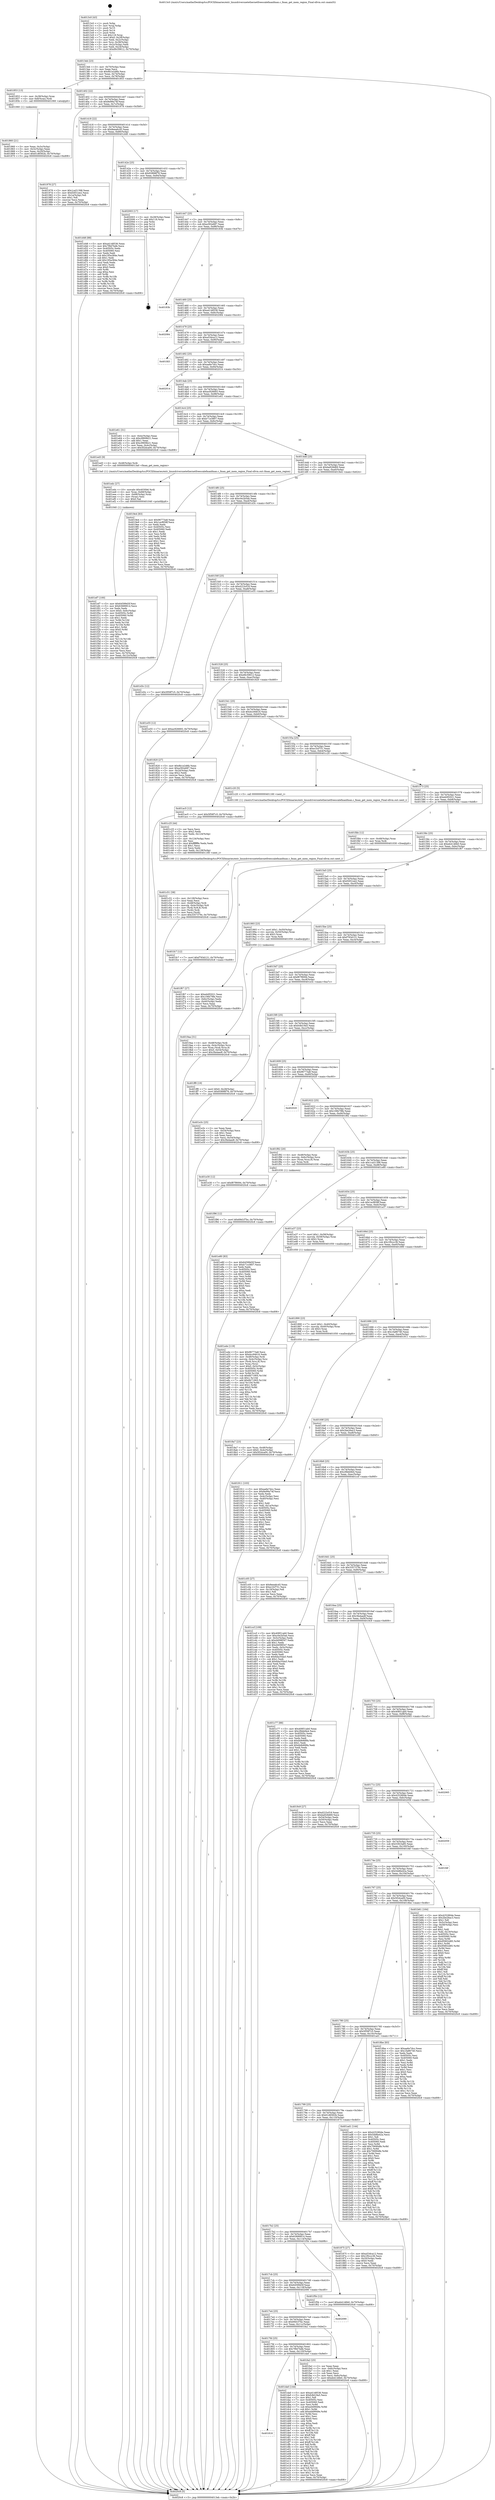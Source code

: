 digraph "0x4013c0" {
  label = "0x4013c0 (/mnt/c/Users/mathe/Desktop/tcc/POCII/binaries/extr_linuxdriversnetethernetfreescalefmanfman.c_fman_get_mem_region_Final-ollvm.out::main(0))"
  labelloc = "t"
  node[shape=record]

  Entry [label="",width=0.3,height=0.3,shape=circle,fillcolor=black,style=filled]
  "0x4013eb" [label="{
     0x4013eb [23]\l
     | [instrs]\l
     &nbsp;&nbsp;0x4013eb \<+3\>: mov -0x70(%rbp),%eax\l
     &nbsp;&nbsp;0x4013ee \<+2\>: mov %eax,%ecx\l
     &nbsp;&nbsp;0x4013f0 \<+6\>: sub $0x8b1e2d6b,%ecx\l
     &nbsp;&nbsp;0x4013f6 \<+3\>: mov %eax,-0x74(%rbp)\l
     &nbsp;&nbsp;0x4013f9 \<+3\>: mov %ecx,-0x78(%rbp)\l
     &nbsp;&nbsp;0x4013fc \<+6\>: je 0000000000401853 \<main+0x493\>\l
  }"]
  "0x401853" [label="{
     0x401853 [13]\l
     | [instrs]\l
     &nbsp;&nbsp;0x401853 \<+4\>: mov -0x38(%rbp),%rax\l
     &nbsp;&nbsp;0x401857 \<+4\>: mov 0x8(%rax),%rdi\l
     &nbsp;&nbsp;0x40185b \<+5\>: call 0000000000401060 \<atoi@plt\>\l
     | [calls]\l
     &nbsp;&nbsp;0x401060 \{1\} (unknown)\l
  }"]
  "0x401402" [label="{
     0x401402 [22]\l
     | [instrs]\l
     &nbsp;&nbsp;0x401402 \<+5\>: jmp 0000000000401407 \<main+0x47\>\l
     &nbsp;&nbsp;0x401407 \<+3\>: mov -0x74(%rbp),%eax\l
     &nbsp;&nbsp;0x40140a \<+5\>: sub $0x8e99a74f,%eax\l
     &nbsp;&nbsp;0x40140f \<+3\>: mov %eax,-0x7c(%rbp)\l
     &nbsp;&nbsp;0x401412 \<+6\>: je 0000000000401978 \<main+0x5b8\>\l
  }"]
  Exit [label="",width=0.3,height=0.3,shape=circle,fillcolor=black,style=filled,peripheries=2]
  "0x401978" [label="{
     0x401978 [27]\l
     | [instrs]\l
     &nbsp;&nbsp;0x401978 \<+5\>: mov $0x1ca51398,%eax\l
     &nbsp;&nbsp;0x40197d \<+5\>: mov $0xf2651ee2,%ecx\l
     &nbsp;&nbsp;0x401982 \<+3\>: mov -0x1a(%rbp),%dl\l
     &nbsp;&nbsp;0x401985 \<+3\>: test $0x1,%dl\l
     &nbsp;&nbsp;0x401988 \<+3\>: cmovne %ecx,%eax\l
     &nbsp;&nbsp;0x40198b \<+3\>: mov %eax,-0x70(%rbp)\l
     &nbsp;&nbsp;0x40198e \<+5\>: jmp 00000000004020c8 \<main+0xd08\>\l
  }"]
  "0x401418" [label="{
     0x401418 [22]\l
     | [instrs]\l
     &nbsp;&nbsp;0x401418 \<+5\>: jmp 000000000040141d \<main+0x5d\>\l
     &nbsp;&nbsp;0x40141d \<+3\>: mov -0x74(%rbp),%eax\l
     &nbsp;&nbsp;0x401420 \<+5\>: sub $0x8eea6c45,%eax\l
     &nbsp;&nbsp;0x401425 \<+3\>: mov %eax,-0x80(%rbp)\l
     &nbsp;&nbsp;0x401428 \<+6\>: je 0000000000401d48 \<main+0x988\>\l
  }"]
  "0x401fc7" [label="{
     0x401fc7 [12]\l
     | [instrs]\l
     &nbsp;&nbsp;0x401fc7 \<+7\>: movl $0xf793d121,-0x70(%rbp)\l
     &nbsp;&nbsp;0x401fce \<+5\>: jmp 00000000004020c8 \<main+0xd08\>\l
  }"]
  "0x401d48" [label="{
     0x401d48 [88]\l
     | [instrs]\l
     &nbsp;&nbsp;0x401d48 \<+5\>: mov $0xa4148536,%eax\l
     &nbsp;&nbsp;0x401d4d \<+5\>: mov $0x7f9d7bdb,%ecx\l
     &nbsp;&nbsp;0x401d52 \<+7\>: mov 0x40505c,%edx\l
     &nbsp;&nbsp;0x401d59 \<+7\>: mov 0x405060,%esi\l
     &nbsp;&nbsp;0x401d60 \<+2\>: mov %edx,%edi\l
     &nbsp;&nbsp;0x401d62 \<+6\>: sub $0x195a384e,%edi\l
     &nbsp;&nbsp;0x401d68 \<+3\>: sub $0x1,%edi\l
     &nbsp;&nbsp;0x401d6b \<+6\>: add $0x195a384e,%edi\l
     &nbsp;&nbsp;0x401d71 \<+3\>: imul %edi,%edx\l
     &nbsp;&nbsp;0x401d74 \<+3\>: and $0x1,%edx\l
     &nbsp;&nbsp;0x401d77 \<+3\>: cmp $0x0,%edx\l
     &nbsp;&nbsp;0x401d7a \<+4\>: sete %r8b\l
     &nbsp;&nbsp;0x401d7e \<+3\>: cmp $0xa,%esi\l
     &nbsp;&nbsp;0x401d81 \<+4\>: setl %r9b\l
     &nbsp;&nbsp;0x401d85 \<+3\>: mov %r8b,%r10b\l
     &nbsp;&nbsp;0x401d88 \<+3\>: and %r9b,%r10b\l
     &nbsp;&nbsp;0x401d8b \<+3\>: xor %r9b,%r8b\l
     &nbsp;&nbsp;0x401d8e \<+3\>: or %r8b,%r10b\l
     &nbsp;&nbsp;0x401d91 \<+4\>: test $0x1,%r10b\l
     &nbsp;&nbsp;0x401d95 \<+3\>: cmovne %ecx,%eax\l
     &nbsp;&nbsp;0x401d98 \<+3\>: mov %eax,-0x70(%rbp)\l
     &nbsp;&nbsp;0x401d9b \<+5\>: jmp 00000000004020c8 \<main+0xd08\>\l
  }"]
  "0x40142e" [label="{
     0x40142e [25]\l
     | [instrs]\l
     &nbsp;&nbsp;0x40142e \<+5\>: jmp 0000000000401433 \<main+0x73\>\l
     &nbsp;&nbsp;0x401433 \<+3\>: mov -0x74(%rbp),%eax\l
     &nbsp;&nbsp;0x401436 \<+5\>: sub $0x93898f78,%eax\l
     &nbsp;&nbsp;0x40143b \<+6\>: mov %eax,-0x84(%rbp)\l
     &nbsp;&nbsp;0x401441 \<+6\>: je 0000000000402003 \<main+0xc43\>\l
  }"]
  "0x401f96" [label="{
     0x401f96 [12]\l
     | [instrs]\l
     &nbsp;&nbsp;0x401f96 \<+7\>: movl $0x69d1f7bc,-0x70(%rbp)\l
     &nbsp;&nbsp;0x401f9d \<+5\>: jmp 00000000004020c8 \<main+0xd08\>\l
  }"]
  "0x402003" [label="{
     0x402003 [17]\l
     | [instrs]\l
     &nbsp;&nbsp;0x402003 \<+3\>: mov -0x28(%rbp),%eax\l
     &nbsp;&nbsp;0x402006 \<+7\>: add $0x118,%rsp\l
     &nbsp;&nbsp;0x40200d \<+1\>: pop %rbx\l
     &nbsp;&nbsp;0x40200e \<+2\>: pop %r14\l
     &nbsp;&nbsp;0x402010 \<+2\>: pop %r15\l
     &nbsp;&nbsp;0x402012 \<+1\>: pop %rbp\l
     &nbsp;&nbsp;0x402013 \<+1\>: ret\l
  }"]
  "0x401447" [label="{
     0x401447 [25]\l
     | [instrs]\l
     &nbsp;&nbsp;0x401447 \<+5\>: jmp 000000000040144c \<main+0x8c\>\l
     &nbsp;&nbsp;0x40144c \<+3\>: mov -0x74(%rbp),%eax\l
     &nbsp;&nbsp;0x40144f \<+5\>: sub $0xa392e687,%eax\l
     &nbsp;&nbsp;0x401454 \<+6\>: mov %eax,-0x88(%rbp)\l
     &nbsp;&nbsp;0x40145a \<+6\>: je 000000000040183b \<main+0x47b\>\l
  }"]
  "0x401ef7" [label="{
     0x401ef7 [100]\l
     | [instrs]\l
     &nbsp;&nbsp;0x401ef7 \<+5\>: mov $0x64599d3f,%esi\l
     &nbsp;&nbsp;0x401efc \<+5\>: mov $0x63689914,%ecx\l
     &nbsp;&nbsp;0x401f01 \<+2\>: xor %edx,%edx\l
     &nbsp;&nbsp;0x401f03 \<+7\>: movl $0x0,-0x6c(%rbp)\l
     &nbsp;&nbsp;0x401f0a \<+8\>: mov 0x40505c,%r8d\l
     &nbsp;&nbsp;0x401f12 \<+8\>: mov 0x405060,%r9d\l
     &nbsp;&nbsp;0x401f1a \<+3\>: sub $0x1,%edx\l
     &nbsp;&nbsp;0x401f1d \<+3\>: mov %r8d,%r10d\l
     &nbsp;&nbsp;0x401f20 \<+3\>: add %edx,%r10d\l
     &nbsp;&nbsp;0x401f23 \<+4\>: imul %r10d,%r8d\l
     &nbsp;&nbsp;0x401f27 \<+4\>: and $0x1,%r8d\l
     &nbsp;&nbsp;0x401f2b \<+4\>: cmp $0x0,%r8d\l
     &nbsp;&nbsp;0x401f2f \<+4\>: sete %r11b\l
     &nbsp;&nbsp;0x401f33 \<+4\>: cmp $0xa,%r9d\l
     &nbsp;&nbsp;0x401f37 \<+3\>: setl %bl\l
     &nbsp;&nbsp;0x401f3a \<+3\>: mov %r11b,%r14b\l
     &nbsp;&nbsp;0x401f3d \<+3\>: and %bl,%r14b\l
     &nbsp;&nbsp;0x401f40 \<+3\>: xor %bl,%r11b\l
     &nbsp;&nbsp;0x401f43 \<+3\>: or %r11b,%r14b\l
     &nbsp;&nbsp;0x401f46 \<+4\>: test $0x1,%r14b\l
     &nbsp;&nbsp;0x401f4a \<+3\>: cmovne %ecx,%esi\l
     &nbsp;&nbsp;0x401f4d \<+3\>: mov %esi,-0x70(%rbp)\l
     &nbsp;&nbsp;0x401f50 \<+6\>: mov %eax,-0x12c(%rbp)\l
     &nbsp;&nbsp;0x401f56 \<+5\>: jmp 00000000004020c8 \<main+0xd08\>\l
  }"]
  "0x40183b" [label="{
     0x40183b\l
  }", style=dashed]
  "0x401460" [label="{
     0x401460 [25]\l
     | [instrs]\l
     &nbsp;&nbsp;0x401460 \<+5\>: jmp 0000000000401465 \<main+0xa5\>\l
     &nbsp;&nbsp;0x401465 \<+3\>: mov -0x74(%rbp),%eax\l
     &nbsp;&nbsp;0x401468 \<+5\>: sub $0xa4148536,%eax\l
     &nbsp;&nbsp;0x40146d \<+6\>: mov %eax,-0x8c(%rbp)\l
     &nbsp;&nbsp;0x401473 \<+6\>: je 0000000000402084 \<main+0xcc4\>\l
  }"]
  "0x401edc" [label="{
     0x401edc [27]\l
     | [instrs]\l
     &nbsp;&nbsp;0x401edc \<+10\>: movabs $0x4030b6,%rdi\l
     &nbsp;&nbsp;0x401ee6 \<+4\>: mov %rax,-0x68(%rbp)\l
     &nbsp;&nbsp;0x401eea \<+4\>: mov -0x68(%rbp),%rax\l
     &nbsp;&nbsp;0x401eee \<+2\>: mov (%rax),%esi\l
     &nbsp;&nbsp;0x401ef0 \<+2\>: mov $0x0,%al\l
     &nbsp;&nbsp;0x401ef2 \<+5\>: call 0000000000401040 \<printf@plt\>\l
     | [calls]\l
     &nbsp;&nbsp;0x401040 \{1\} (unknown)\l
  }"]
  "0x402084" [label="{
     0x402084\l
  }", style=dashed]
  "0x401479" [label="{
     0x401479 [25]\l
     | [instrs]\l
     &nbsp;&nbsp;0x401479 \<+5\>: jmp 000000000040147e \<main+0xbe\>\l
     &nbsp;&nbsp;0x40147e \<+3\>: mov -0x74(%rbp),%eax\l
     &nbsp;&nbsp;0x401481 \<+5\>: sub $0xa53dca12,%eax\l
     &nbsp;&nbsp;0x401486 \<+6\>: mov %eax,-0x90(%rbp)\l
     &nbsp;&nbsp;0x40148c \<+6\>: je 0000000000401fd3 \<main+0xc13\>\l
  }"]
  "0x401816" [label="{
     0x401816\l
  }", style=dashed]
  "0x401fd3" [label="{
     0x401fd3\l
  }", style=dashed]
  "0x401492" [label="{
     0x401492 [25]\l
     | [instrs]\l
     &nbsp;&nbsp;0x401492 \<+5\>: jmp 0000000000401497 \<main+0xd7\>\l
     &nbsp;&nbsp;0x401497 \<+3\>: mov -0x74(%rbp),%eax\l
     &nbsp;&nbsp;0x40149a \<+5\>: sub $0xaa6e7dcc,%eax\l
     &nbsp;&nbsp;0x40149f \<+6\>: mov %eax,-0x94(%rbp)\l
     &nbsp;&nbsp;0x4014a5 \<+6\>: je 0000000000402014 \<main+0xc54\>\l
  }"]
  "0x401da0" [label="{
     0x401da0 [144]\l
     | [instrs]\l
     &nbsp;&nbsp;0x401da0 \<+5\>: mov $0xa4148536,%eax\l
     &nbsp;&nbsp;0x401da5 \<+5\>: mov $0xfc8d19a5,%ecx\l
     &nbsp;&nbsp;0x401daa \<+2\>: mov $0x1,%dl\l
     &nbsp;&nbsp;0x401dac \<+7\>: mov 0x40505c,%esi\l
     &nbsp;&nbsp;0x401db3 \<+7\>: mov 0x405060,%edi\l
     &nbsp;&nbsp;0x401dba \<+3\>: mov %esi,%r8d\l
     &nbsp;&nbsp;0x401dbd \<+7\>: sub $0xed49949e,%r8d\l
     &nbsp;&nbsp;0x401dc4 \<+4\>: sub $0x1,%r8d\l
     &nbsp;&nbsp;0x401dc8 \<+7\>: add $0xed49949e,%r8d\l
     &nbsp;&nbsp;0x401dcf \<+4\>: imul %r8d,%esi\l
     &nbsp;&nbsp;0x401dd3 \<+3\>: and $0x1,%esi\l
     &nbsp;&nbsp;0x401dd6 \<+3\>: cmp $0x0,%esi\l
     &nbsp;&nbsp;0x401dd9 \<+4\>: sete %r9b\l
     &nbsp;&nbsp;0x401ddd \<+3\>: cmp $0xa,%edi\l
     &nbsp;&nbsp;0x401de0 \<+4\>: setl %r10b\l
     &nbsp;&nbsp;0x401de4 \<+3\>: mov %r9b,%r11b\l
     &nbsp;&nbsp;0x401de7 \<+4\>: xor $0xff,%r11b\l
     &nbsp;&nbsp;0x401deb \<+3\>: mov %r10b,%bl\l
     &nbsp;&nbsp;0x401dee \<+3\>: xor $0xff,%bl\l
     &nbsp;&nbsp;0x401df1 \<+3\>: xor $0x1,%dl\l
     &nbsp;&nbsp;0x401df4 \<+3\>: mov %r11b,%r14b\l
     &nbsp;&nbsp;0x401df7 \<+4\>: and $0xff,%r14b\l
     &nbsp;&nbsp;0x401dfb \<+3\>: and %dl,%r9b\l
     &nbsp;&nbsp;0x401dfe \<+3\>: mov %bl,%r15b\l
     &nbsp;&nbsp;0x401e01 \<+4\>: and $0xff,%r15b\l
     &nbsp;&nbsp;0x401e05 \<+3\>: and %dl,%r10b\l
     &nbsp;&nbsp;0x401e08 \<+3\>: or %r9b,%r14b\l
     &nbsp;&nbsp;0x401e0b \<+3\>: or %r10b,%r15b\l
     &nbsp;&nbsp;0x401e0e \<+3\>: xor %r15b,%r14b\l
     &nbsp;&nbsp;0x401e11 \<+3\>: or %bl,%r11b\l
     &nbsp;&nbsp;0x401e14 \<+4\>: xor $0xff,%r11b\l
     &nbsp;&nbsp;0x401e18 \<+3\>: or $0x1,%dl\l
     &nbsp;&nbsp;0x401e1b \<+3\>: and %dl,%r11b\l
     &nbsp;&nbsp;0x401e1e \<+3\>: or %r11b,%r14b\l
     &nbsp;&nbsp;0x401e21 \<+4\>: test $0x1,%r14b\l
     &nbsp;&nbsp;0x401e25 \<+3\>: cmovne %ecx,%eax\l
     &nbsp;&nbsp;0x401e28 \<+3\>: mov %eax,-0x70(%rbp)\l
     &nbsp;&nbsp;0x401e2b \<+5\>: jmp 00000000004020c8 \<main+0xd08\>\l
  }"]
  "0x402014" [label="{
     0x402014\l
  }", style=dashed]
  "0x4014ab" [label="{
     0x4014ab [25]\l
     | [instrs]\l
     &nbsp;&nbsp;0x4014ab \<+5\>: jmp 00000000004014b0 \<main+0xf0\>\l
     &nbsp;&nbsp;0x4014b0 \<+3\>: mov -0x74(%rbp),%eax\l
     &nbsp;&nbsp;0x4014b3 \<+5\>: sub $0xac926693,%eax\l
     &nbsp;&nbsp;0x4014b8 \<+6\>: mov %eax,-0x98(%rbp)\l
     &nbsp;&nbsp;0x4014be \<+6\>: je 0000000000401e61 \<main+0xaa1\>\l
  }"]
  "0x4017fd" [label="{
     0x4017fd [25]\l
     | [instrs]\l
     &nbsp;&nbsp;0x4017fd \<+5\>: jmp 0000000000401802 \<main+0x442\>\l
     &nbsp;&nbsp;0x401802 \<+3\>: mov -0x74(%rbp),%eax\l
     &nbsp;&nbsp;0x401805 \<+5\>: sub $0x7f9d7bdb,%eax\l
     &nbsp;&nbsp;0x40180a \<+6\>: mov %eax,-0x120(%rbp)\l
     &nbsp;&nbsp;0x401810 \<+6\>: je 0000000000401da0 \<main+0x9e0\>\l
  }"]
  "0x401e61" [label="{
     0x401e61 [31]\l
     | [instrs]\l
     &nbsp;&nbsp;0x401e61 \<+3\>: mov -0x4c(%rbp),%eax\l
     &nbsp;&nbsp;0x401e64 \<+5\>: sub $0xc9909b21,%eax\l
     &nbsp;&nbsp;0x401e69 \<+3\>: add $0x1,%eax\l
     &nbsp;&nbsp;0x401e6c \<+5\>: add $0xc9909b21,%eax\l
     &nbsp;&nbsp;0x401e71 \<+3\>: mov %eax,-0x4c(%rbp)\l
     &nbsp;&nbsp;0x401e74 \<+7\>: movl $0x5f2dca00,-0x70(%rbp)\l
     &nbsp;&nbsp;0x401e7b \<+5\>: jmp 00000000004020c8 \<main+0xd08\>\l
  }"]
  "0x4014c4" [label="{
     0x4014c4 [25]\l
     | [instrs]\l
     &nbsp;&nbsp;0x4014c4 \<+5\>: jmp 00000000004014c9 \<main+0x109\>\l
     &nbsp;&nbsp;0x4014c9 \<+3\>: mov -0x74(%rbp),%eax\l
     &nbsp;&nbsp;0x4014cc \<+5\>: sub $0xb71e3807,%eax\l
     &nbsp;&nbsp;0x4014d1 \<+6\>: mov %eax,-0x9c(%rbp)\l
     &nbsp;&nbsp;0x4014d7 \<+6\>: je 0000000000401ed3 \<main+0xb13\>\l
  }"]
  "0x401fa2" [label="{
     0x401fa2 [25]\l
     | [instrs]\l
     &nbsp;&nbsp;0x401fa2 \<+2\>: xor %eax,%eax\l
     &nbsp;&nbsp;0x401fa4 \<+3\>: mov -0x6c(%rbp),%ecx\l
     &nbsp;&nbsp;0x401fa7 \<+3\>: sub $0x1,%eax\l
     &nbsp;&nbsp;0x401faa \<+2\>: sub %eax,%ecx\l
     &nbsp;&nbsp;0x401fac \<+3\>: mov %ecx,-0x6c(%rbp)\l
     &nbsp;&nbsp;0x401faf \<+7\>: movl $0xeb4146b0,-0x70(%rbp)\l
     &nbsp;&nbsp;0x401fb6 \<+5\>: jmp 00000000004020c8 \<main+0xd08\>\l
  }"]
  "0x401ed3" [label="{
     0x401ed3 [9]\l
     | [instrs]\l
     &nbsp;&nbsp;0x401ed3 \<+4\>: mov -0x48(%rbp),%rdi\l
     &nbsp;&nbsp;0x401ed7 \<+5\>: call 00000000004013a0 \<fman_get_mem_region\>\l
     | [calls]\l
     &nbsp;&nbsp;0x4013a0 \{1\} (/mnt/c/Users/mathe/Desktop/tcc/POCII/binaries/extr_linuxdriversnetethernetfreescalefmanfman.c_fman_get_mem_region_Final-ollvm.out::fman_get_mem_region)\l
  }"]
  "0x4014dd" [label="{
     0x4014dd [25]\l
     | [instrs]\l
     &nbsp;&nbsp;0x4014dd \<+5\>: jmp 00000000004014e2 \<main+0x122\>\l
     &nbsp;&nbsp;0x4014e2 \<+3\>: mov -0x74(%rbp),%eax\l
     &nbsp;&nbsp;0x4014e5 \<+5\>: sub $0xba928d69,%eax\l
     &nbsp;&nbsp;0x4014ea \<+6\>: mov %eax,-0xa0(%rbp)\l
     &nbsp;&nbsp;0x4014f0 \<+6\>: je 00000000004019e4 \<main+0x624\>\l
  }"]
  "0x4017e4" [label="{
     0x4017e4 [25]\l
     | [instrs]\l
     &nbsp;&nbsp;0x4017e4 \<+5\>: jmp 00000000004017e9 \<main+0x429\>\l
     &nbsp;&nbsp;0x4017e9 \<+3\>: mov -0x74(%rbp),%eax\l
     &nbsp;&nbsp;0x4017ec \<+5\>: sub $0x69d1f7bc,%eax\l
     &nbsp;&nbsp;0x4017f1 \<+6\>: mov %eax,-0x11c(%rbp)\l
     &nbsp;&nbsp;0x4017f7 \<+6\>: je 0000000000401fa2 \<main+0xbe2\>\l
  }"]
  "0x4019e4" [label="{
     0x4019e4 [83]\l
     | [instrs]\l
     &nbsp;&nbsp;0x4019e4 \<+5\>: mov $0x96773a8,%eax\l
     &nbsp;&nbsp;0x4019e9 \<+5\>: mov $0x1ecf658f,%ecx\l
     &nbsp;&nbsp;0x4019ee \<+2\>: xor %edx,%edx\l
     &nbsp;&nbsp;0x4019f0 \<+7\>: mov 0x40505c,%esi\l
     &nbsp;&nbsp;0x4019f7 \<+7\>: mov 0x405060,%edi\l
     &nbsp;&nbsp;0x4019fe \<+3\>: sub $0x1,%edx\l
     &nbsp;&nbsp;0x401a01 \<+3\>: mov %esi,%r8d\l
     &nbsp;&nbsp;0x401a04 \<+3\>: add %edx,%r8d\l
     &nbsp;&nbsp;0x401a07 \<+4\>: imul %r8d,%esi\l
     &nbsp;&nbsp;0x401a0b \<+3\>: and $0x1,%esi\l
     &nbsp;&nbsp;0x401a0e \<+3\>: cmp $0x0,%esi\l
     &nbsp;&nbsp;0x401a11 \<+4\>: sete %r9b\l
     &nbsp;&nbsp;0x401a15 \<+3\>: cmp $0xa,%edi\l
     &nbsp;&nbsp;0x401a18 \<+4\>: setl %r10b\l
     &nbsp;&nbsp;0x401a1c \<+3\>: mov %r9b,%r11b\l
     &nbsp;&nbsp;0x401a1f \<+3\>: and %r10b,%r11b\l
     &nbsp;&nbsp;0x401a22 \<+3\>: xor %r10b,%r9b\l
     &nbsp;&nbsp;0x401a25 \<+3\>: or %r9b,%r11b\l
     &nbsp;&nbsp;0x401a28 \<+4\>: test $0x1,%r11b\l
     &nbsp;&nbsp;0x401a2c \<+3\>: cmovne %ecx,%eax\l
     &nbsp;&nbsp;0x401a2f \<+3\>: mov %eax,-0x70(%rbp)\l
     &nbsp;&nbsp;0x401a32 \<+5\>: jmp 00000000004020c8 \<main+0xd08\>\l
  }"]
  "0x4014f6" [label="{
     0x4014f6 [25]\l
     | [instrs]\l
     &nbsp;&nbsp;0x4014f6 \<+5\>: jmp 00000000004014fb \<main+0x13b\>\l
     &nbsp;&nbsp;0x4014fb \<+3\>: mov -0x74(%rbp),%eax\l
     &nbsp;&nbsp;0x4014fe \<+5\>: sub $0xc0e2b5ab,%eax\l
     &nbsp;&nbsp;0x401503 \<+6\>: mov %eax,-0xa4(%rbp)\l
     &nbsp;&nbsp;0x401509 \<+6\>: je 0000000000401d3c \<main+0x97c\>\l
  }"]
  "0x402090" [label="{
     0x402090\l
  }", style=dashed]
  "0x401d3c" [label="{
     0x401d3c [12]\l
     | [instrs]\l
     &nbsp;&nbsp;0x401d3c \<+7\>: movl $0x5f59f7c5,-0x70(%rbp)\l
     &nbsp;&nbsp;0x401d43 \<+5\>: jmp 00000000004020c8 \<main+0xd08\>\l
  }"]
  "0x40150f" [label="{
     0x40150f [25]\l
     | [instrs]\l
     &nbsp;&nbsp;0x40150f \<+5\>: jmp 0000000000401514 \<main+0x154\>\l
     &nbsp;&nbsp;0x401514 \<+3\>: mov -0x74(%rbp),%eax\l
     &nbsp;&nbsp;0x401517 \<+5\>: sub $0xd223cf18,%eax\l
     &nbsp;&nbsp;0x40151c \<+6\>: mov %eax,-0xa8(%rbp)\l
     &nbsp;&nbsp;0x401522 \<+6\>: je 0000000000401e55 \<main+0xa95\>\l
  }"]
  "0x4017cb" [label="{
     0x4017cb [25]\l
     | [instrs]\l
     &nbsp;&nbsp;0x4017cb \<+5\>: jmp 00000000004017d0 \<main+0x410\>\l
     &nbsp;&nbsp;0x4017d0 \<+3\>: mov -0x74(%rbp),%eax\l
     &nbsp;&nbsp;0x4017d3 \<+5\>: sub $0x64599d3f,%eax\l
     &nbsp;&nbsp;0x4017d8 \<+6\>: mov %eax,-0x118(%rbp)\l
     &nbsp;&nbsp;0x4017de \<+6\>: je 0000000000402090 \<main+0xcd0\>\l
  }"]
  "0x401e55" [label="{
     0x401e55 [12]\l
     | [instrs]\l
     &nbsp;&nbsp;0x401e55 \<+7\>: movl $0xac926693,-0x70(%rbp)\l
     &nbsp;&nbsp;0x401e5c \<+5\>: jmp 00000000004020c8 \<main+0xd08\>\l
  }"]
  "0x401528" [label="{
     0x401528 [25]\l
     | [instrs]\l
     &nbsp;&nbsp;0x401528 \<+5\>: jmp 000000000040152d \<main+0x16d\>\l
     &nbsp;&nbsp;0x40152d \<+3\>: mov -0x74(%rbp),%eax\l
     &nbsp;&nbsp;0x401530 \<+5\>: sub $0xd9c59612,%eax\l
     &nbsp;&nbsp;0x401535 \<+6\>: mov %eax,-0xac(%rbp)\l
     &nbsp;&nbsp;0x40153b \<+6\>: je 0000000000401820 \<main+0x460\>\l
  }"]
  "0x401f5b" [label="{
     0x401f5b [12]\l
     | [instrs]\l
     &nbsp;&nbsp;0x401f5b \<+7\>: movl $0xeb4146b0,-0x70(%rbp)\l
     &nbsp;&nbsp;0x401f62 \<+5\>: jmp 00000000004020c8 \<main+0xd08\>\l
  }"]
  "0x401820" [label="{
     0x401820 [27]\l
     | [instrs]\l
     &nbsp;&nbsp;0x401820 \<+5\>: mov $0x8b1e2d6b,%eax\l
     &nbsp;&nbsp;0x401825 \<+5\>: mov $0xa392e687,%ecx\l
     &nbsp;&nbsp;0x40182a \<+3\>: mov -0x24(%rbp),%edx\l
     &nbsp;&nbsp;0x40182d \<+3\>: cmp $0x2,%edx\l
     &nbsp;&nbsp;0x401830 \<+3\>: cmovne %ecx,%eax\l
     &nbsp;&nbsp;0x401833 \<+3\>: mov %eax,-0x70(%rbp)\l
     &nbsp;&nbsp;0x401836 \<+5\>: jmp 00000000004020c8 \<main+0xd08\>\l
  }"]
  "0x401541" [label="{
     0x401541 [25]\l
     | [instrs]\l
     &nbsp;&nbsp;0x401541 \<+5\>: jmp 0000000000401546 \<main+0x186\>\l
     &nbsp;&nbsp;0x401546 \<+3\>: mov -0x74(%rbp),%eax\l
     &nbsp;&nbsp;0x401549 \<+5\>: sub $0xdcc94616,%eax\l
     &nbsp;&nbsp;0x40154e \<+6\>: mov %eax,-0xb0(%rbp)\l
     &nbsp;&nbsp;0x401554 \<+6\>: je 0000000000401ac5 \<main+0x705\>\l
  }"]
  "0x4020c8" [label="{
     0x4020c8 [5]\l
     | [instrs]\l
     &nbsp;&nbsp;0x4020c8 \<+5\>: jmp 00000000004013eb \<main+0x2b\>\l
  }"]
  "0x4013c0" [label="{
     0x4013c0 [43]\l
     | [instrs]\l
     &nbsp;&nbsp;0x4013c0 \<+1\>: push %rbp\l
     &nbsp;&nbsp;0x4013c1 \<+3\>: mov %rsp,%rbp\l
     &nbsp;&nbsp;0x4013c4 \<+2\>: push %r15\l
     &nbsp;&nbsp;0x4013c6 \<+2\>: push %r14\l
     &nbsp;&nbsp;0x4013c8 \<+1\>: push %rbx\l
     &nbsp;&nbsp;0x4013c9 \<+7\>: sub $0x118,%rsp\l
     &nbsp;&nbsp;0x4013d0 \<+7\>: movl $0x0,-0x28(%rbp)\l
     &nbsp;&nbsp;0x4013d7 \<+3\>: mov %edi,-0x2c(%rbp)\l
     &nbsp;&nbsp;0x4013da \<+4\>: mov %rsi,-0x38(%rbp)\l
     &nbsp;&nbsp;0x4013de \<+3\>: mov -0x2c(%rbp),%edi\l
     &nbsp;&nbsp;0x4013e1 \<+3\>: mov %edi,-0x24(%rbp)\l
     &nbsp;&nbsp;0x4013e4 \<+7\>: movl $0xd9c59612,-0x70(%rbp)\l
  }"]
  "0x401860" [label="{
     0x401860 [21]\l
     | [instrs]\l
     &nbsp;&nbsp;0x401860 \<+3\>: mov %eax,-0x3c(%rbp)\l
     &nbsp;&nbsp;0x401863 \<+3\>: mov -0x3c(%rbp),%eax\l
     &nbsp;&nbsp;0x401866 \<+3\>: mov %eax,-0x20(%rbp)\l
     &nbsp;&nbsp;0x401869 \<+7\>: movl $0x61d6562b,-0x70(%rbp)\l
     &nbsp;&nbsp;0x401870 \<+5\>: jmp 00000000004020c8 \<main+0xd08\>\l
  }"]
  "0x401c51" [label="{
     0x401c51 [38]\l
     | [instrs]\l
     &nbsp;&nbsp;0x401c51 \<+6\>: mov -0x128(%rbp),%ecx\l
     &nbsp;&nbsp;0x401c57 \<+3\>: imul %eax,%ecx\l
     &nbsp;&nbsp;0x401c5a \<+4\>: mov -0x48(%rbp),%rdi\l
     &nbsp;&nbsp;0x401c5e \<+4\>: movslq -0x4c(%rbp),%r8\l
     &nbsp;&nbsp;0x401c62 \<+4\>: mov (%rdi,%r8,8),%rdi\l
     &nbsp;&nbsp;0x401c66 \<+3\>: mov (%rdi),%rdi\l
     &nbsp;&nbsp;0x401c69 \<+2\>: mov %ecx,(%rdi)\l
     &nbsp;&nbsp;0x401c6b \<+7\>: movl $0x3357379c,-0x70(%rbp)\l
     &nbsp;&nbsp;0x401c72 \<+5\>: jmp 00000000004020c8 \<main+0xd08\>\l
  }"]
  "0x401ac5" [label="{
     0x401ac5 [12]\l
     | [instrs]\l
     &nbsp;&nbsp;0x401ac5 \<+7\>: movl $0x5f59f7c5,-0x70(%rbp)\l
     &nbsp;&nbsp;0x401acc \<+5\>: jmp 00000000004020c8 \<main+0xd08\>\l
  }"]
  "0x40155a" [label="{
     0x40155a [25]\l
     | [instrs]\l
     &nbsp;&nbsp;0x40155a \<+5\>: jmp 000000000040155f \<main+0x19f\>\l
     &nbsp;&nbsp;0x40155f \<+3\>: mov -0x74(%rbp),%eax\l
     &nbsp;&nbsp;0x401562 \<+5\>: sub $0xe1fcf751,%eax\l
     &nbsp;&nbsp;0x401567 \<+6\>: mov %eax,-0xb4(%rbp)\l
     &nbsp;&nbsp;0x40156d \<+6\>: je 0000000000401c20 \<main+0x860\>\l
  }"]
  "0x401c25" [label="{
     0x401c25 [44]\l
     | [instrs]\l
     &nbsp;&nbsp;0x401c25 \<+2\>: xor %ecx,%ecx\l
     &nbsp;&nbsp;0x401c27 \<+5\>: mov $0x2,%edx\l
     &nbsp;&nbsp;0x401c2c \<+6\>: mov %edx,-0x124(%rbp)\l
     &nbsp;&nbsp;0x401c32 \<+1\>: cltd\l
     &nbsp;&nbsp;0x401c33 \<+6\>: mov -0x124(%rbp),%esi\l
     &nbsp;&nbsp;0x401c39 \<+2\>: idiv %esi\l
     &nbsp;&nbsp;0x401c3b \<+6\>: imul $0xfffffffe,%edx,%edx\l
     &nbsp;&nbsp;0x401c41 \<+3\>: sub $0x1,%ecx\l
     &nbsp;&nbsp;0x401c44 \<+2\>: sub %ecx,%edx\l
     &nbsp;&nbsp;0x401c46 \<+6\>: mov %edx,-0x128(%rbp)\l
     &nbsp;&nbsp;0x401c4c \<+5\>: call 0000000000401160 \<next_i\>\l
     | [calls]\l
     &nbsp;&nbsp;0x401160 \{1\} (/mnt/c/Users/mathe/Desktop/tcc/POCII/binaries/extr_linuxdriversnetethernetfreescalefmanfman.c_fman_get_mem_region_Final-ollvm.out::next_i)\l
  }"]
  "0x401c20" [label="{
     0x401c20 [5]\l
     | [instrs]\l
     &nbsp;&nbsp;0x401c20 \<+5\>: call 0000000000401160 \<next_i\>\l
     | [calls]\l
     &nbsp;&nbsp;0x401160 \{1\} (/mnt/c/Users/mathe/Desktop/tcc/POCII/binaries/extr_linuxdriversnetethernetfreescalefmanfman.c_fman_get_mem_region_Final-ollvm.out::next_i)\l
  }"]
  "0x401573" [label="{
     0x401573 [25]\l
     | [instrs]\l
     &nbsp;&nbsp;0x401573 \<+5\>: jmp 0000000000401578 \<main+0x1b8\>\l
     &nbsp;&nbsp;0x401578 \<+3\>: mov -0x74(%rbp),%eax\l
     &nbsp;&nbsp;0x40157b \<+5\>: sub $0xeb0f2021,%eax\l
     &nbsp;&nbsp;0x401580 \<+6\>: mov %eax,-0xb8(%rbp)\l
     &nbsp;&nbsp;0x401586 \<+6\>: je 0000000000401fbb \<main+0xbfb\>\l
  }"]
  "0x401a4e" [label="{
     0x401a4e [119]\l
     | [instrs]\l
     &nbsp;&nbsp;0x401a4e \<+5\>: mov $0x96773a8,%ecx\l
     &nbsp;&nbsp;0x401a53 \<+5\>: mov $0xdcc94616,%edx\l
     &nbsp;&nbsp;0x401a58 \<+4\>: mov -0x48(%rbp),%rdi\l
     &nbsp;&nbsp;0x401a5c \<+4\>: movslq -0x4c(%rbp),%rsi\l
     &nbsp;&nbsp;0x401a60 \<+4\>: mov (%rdi,%rsi,8),%rsi\l
     &nbsp;&nbsp;0x401a64 \<+3\>: mov %rax,(%rsi)\l
     &nbsp;&nbsp;0x401a67 \<+7\>: movl $0x0,-0x5c(%rbp)\l
     &nbsp;&nbsp;0x401a6e \<+8\>: mov 0x40505c,%r8d\l
     &nbsp;&nbsp;0x401a76 \<+8\>: mov 0x405060,%r9d\l
     &nbsp;&nbsp;0x401a7e \<+3\>: mov %r8d,%r10d\l
     &nbsp;&nbsp;0x401a81 \<+7\>: sub $0x6b71905,%r10d\l
     &nbsp;&nbsp;0x401a88 \<+4\>: sub $0x1,%r10d\l
     &nbsp;&nbsp;0x401a8c \<+7\>: add $0x6b71905,%r10d\l
     &nbsp;&nbsp;0x401a93 \<+4\>: imul %r10d,%r8d\l
     &nbsp;&nbsp;0x401a97 \<+4\>: and $0x1,%r8d\l
     &nbsp;&nbsp;0x401a9b \<+4\>: cmp $0x0,%r8d\l
     &nbsp;&nbsp;0x401a9f \<+4\>: sete %r11b\l
     &nbsp;&nbsp;0x401aa3 \<+4\>: cmp $0xa,%r9d\l
     &nbsp;&nbsp;0x401aa7 \<+3\>: setl %bl\l
     &nbsp;&nbsp;0x401aaa \<+3\>: mov %r11b,%r14b\l
     &nbsp;&nbsp;0x401aad \<+3\>: and %bl,%r14b\l
     &nbsp;&nbsp;0x401ab0 \<+3\>: xor %bl,%r11b\l
     &nbsp;&nbsp;0x401ab3 \<+3\>: or %r11b,%r14b\l
     &nbsp;&nbsp;0x401ab6 \<+4\>: test $0x1,%r14b\l
     &nbsp;&nbsp;0x401aba \<+3\>: cmovne %edx,%ecx\l
     &nbsp;&nbsp;0x401abd \<+3\>: mov %ecx,-0x70(%rbp)\l
     &nbsp;&nbsp;0x401ac0 \<+5\>: jmp 00000000004020c8 \<main+0xd08\>\l
  }"]
  "0x401fbb" [label="{
     0x401fbb [12]\l
     | [instrs]\l
     &nbsp;&nbsp;0x401fbb \<+4\>: mov -0x48(%rbp),%rax\l
     &nbsp;&nbsp;0x401fbf \<+3\>: mov %rax,%rdi\l
     &nbsp;&nbsp;0x401fc2 \<+5\>: call 0000000000401030 \<free@plt\>\l
     | [calls]\l
     &nbsp;&nbsp;0x401030 \{1\} (unknown)\l
  }"]
  "0x40158c" [label="{
     0x40158c [25]\l
     | [instrs]\l
     &nbsp;&nbsp;0x40158c \<+5\>: jmp 0000000000401591 \<main+0x1d1\>\l
     &nbsp;&nbsp;0x401591 \<+3\>: mov -0x74(%rbp),%eax\l
     &nbsp;&nbsp;0x401594 \<+5\>: sub $0xeb4146b0,%eax\l
     &nbsp;&nbsp;0x401599 \<+6\>: mov %eax,-0xbc(%rbp)\l
     &nbsp;&nbsp;0x40159f \<+6\>: je 0000000000401f67 \<main+0xba7\>\l
  }"]
  "0x4019aa" [label="{
     0x4019aa [31]\l
     | [instrs]\l
     &nbsp;&nbsp;0x4019aa \<+4\>: mov -0x48(%rbp),%rdi\l
     &nbsp;&nbsp;0x4019ae \<+4\>: movslq -0x4c(%rbp),%rcx\l
     &nbsp;&nbsp;0x4019b2 \<+4\>: mov %rax,(%rdi,%rcx,8)\l
     &nbsp;&nbsp;0x4019b6 \<+7\>: movl $0x0,-0x54(%rbp)\l
     &nbsp;&nbsp;0x4019bd \<+7\>: movl $0x3fa4aedf,-0x70(%rbp)\l
     &nbsp;&nbsp;0x4019c4 \<+5\>: jmp 00000000004020c8 \<main+0xd08\>\l
  }"]
  "0x401f67" [label="{
     0x401f67 [27]\l
     | [instrs]\l
     &nbsp;&nbsp;0x401f67 \<+5\>: mov $0xeb0f2021,%eax\l
     &nbsp;&nbsp;0x401f6c \<+5\>: mov $0x106b79fe,%ecx\l
     &nbsp;&nbsp;0x401f71 \<+3\>: mov -0x6c(%rbp),%edx\l
     &nbsp;&nbsp;0x401f74 \<+3\>: cmp -0x40(%rbp),%edx\l
     &nbsp;&nbsp;0x401f77 \<+3\>: cmovl %ecx,%eax\l
     &nbsp;&nbsp;0x401f7a \<+3\>: mov %eax,-0x70(%rbp)\l
     &nbsp;&nbsp;0x401f7d \<+5\>: jmp 00000000004020c8 \<main+0xd08\>\l
  }"]
  "0x4015a5" [label="{
     0x4015a5 [25]\l
     | [instrs]\l
     &nbsp;&nbsp;0x4015a5 \<+5\>: jmp 00000000004015aa \<main+0x1ea\>\l
     &nbsp;&nbsp;0x4015aa \<+3\>: mov -0x74(%rbp),%eax\l
     &nbsp;&nbsp;0x4015ad \<+5\>: sub $0xf2651ee2,%eax\l
     &nbsp;&nbsp;0x4015b2 \<+6\>: mov %eax,-0xc0(%rbp)\l
     &nbsp;&nbsp;0x4015b8 \<+6\>: je 0000000000401993 \<main+0x5d3\>\l
  }"]
  "0x4018a7" [label="{
     0x4018a7 [23]\l
     | [instrs]\l
     &nbsp;&nbsp;0x4018a7 \<+4\>: mov %rax,-0x48(%rbp)\l
     &nbsp;&nbsp;0x4018ab \<+7\>: movl $0x0,-0x4c(%rbp)\l
     &nbsp;&nbsp;0x4018b2 \<+7\>: movl $0x5f2dca00,-0x70(%rbp)\l
     &nbsp;&nbsp;0x4018b9 \<+5\>: jmp 00000000004020c8 \<main+0xd08\>\l
  }"]
  "0x401993" [label="{
     0x401993 [23]\l
     | [instrs]\l
     &nbsp;&nbsp;0x401993 \<+7\>: movl $0x1,-0x50(%rbp)\l
     &nbsp;&nbsp;0x40199a \<+4\>: movslq -0x50(%rbp),%rax\l
     &nbsp;&nbsp;0x40199e \<+4\>: shl $0x3,%rax\l
     &nbsp;&nbsp;0x4019a2 \<+3\>: mov %rax,%rdi\l
     &nbsp;&nbsp;0x4019a5 \<+5\>: call 0000000000401050 \<malloc@plt\>\l
     | [calls]\l
     &nbsp;&nbsp;0x401050 \{1\} (unknown)\l
  }"]
  "0x4015be" [label="{
     0x4015be [25]\l
     | [instrs]\l
     &nbsp;&nbsp;0x4015be \<+5\>: jmp 00000000004015c3 \<main+0x203\>\l
     &nbsp;&nbsp;0x4015c3 \<+3\>: mov -0x74(%rbp),%eax\l
     &nbsp;&nbsp;0x4015c6 \<+5\>: sub $0xf793d121,%eax\l
     &nbsp;&nbsp;0x4015cb \<+6\>: mov %eax,-0xc4(%rbp)\l
     &nbsp;&nbsp;0x4015d1 \<+6\>: je 0000000000401ff0 \<main+0xc30\>\l
  }"]
  "0x4017b2" [label="{
     0x4017b2 [25]\l
     | [instrs]\l
     &nbsp;&nbsp;0x4017b2 \<+5\>: jmp 00000000004017b7 \<main+0x3f7\>\l
     &nbsp;&nbsp;0x4017b7 \<+3\>: mov -0x74(%rbp),%eax\l
     &nbsp;&nbsp;0x4017ba \<+5\>: sub $0x63689914,%eax\l
     &nbsp;&nbsp;0x4017bf \<+6\>: mov %eax,-0x114(%rbp)\l
     &nbsp;&nbsp;0x4017c5 \<+6\>: je 0000000000401f5b \<main+0xb9b\>\l
  }"]
  "0x401ff0" [label="{
     0x401ff0 [19]\l
     | [instrs]\l
     &nbsp;&nbsp;0x401ff0 \<+7\>: movl $0x0,-0x28(%rbp)\l
     &nbsp;&nbsp;0x401ff7 \<+7\>: movl $0x93898f78,-0x70(%rbp)\l
     &nbsp;&nbsp;0x401ffe \<+5\>: jmp 00000000004020c8 \<main+0xd08\>\l
  }"]
  "0x4015d7" [label="{
     0x4015d7 [25]\l
     | [instrs]\l
     &nbsp;&nbsp;0x4015d7 \<+5\>: jmp 00000000004015dc \<main+0x21c\>\l
     &nbsp;&nbsp;0x4015dc \<+3\>: mov -0x74(%rbp),%eax\l
     &nbsp;&nbsp;0x4015df \<+5\>: sub $0xf87f9094,%eax\l
     &nbsp;&nbsp;0x4015e4 \<+6\>: mov %eax,-0xc8(%rbp)\l
     &nbsp;&nbsp;0x4015ea \<+6\>: je 0000000000401e3c \<main+0xa7c\>\l
  }"]
  "0x401875" [label="{
     0x401875 [27]\l
     | [instrs]\l
     &nbsp;&nbsp;0x401875 \<+5\>: mov $0xa53dca12,%eax\l
     &nbsp;&nbsp;0x40187a \<+5\>: mov $0x1f0ccc36,%ecx\l
     &nbsp;&nbsp;0x40187f \<+3\>: mov -0x20(%rbp),%edx\l
     &nbsp;&nbsp;0x401882 \<+3\>: cmp $0x0,%edx\l
     &nbsp;&nbsp;0x401885 \<+3\>: cmove %ecx,%eax\l
     &nbsp;&nbsp;0x401888 \<+3\>: mov %eax,-0x70(%rbp)\l
     &nbsp;&nbsp;0x40188b \<+5\>: jmp 00000000004020c8 \<main+0xd08\>\l
  }"]
  "0x401e3c" [label="{
     0x401e3c [25]\l
     | [instrs]\l
     &nbsp;&nbsp;0x401e3c \<+2\>: xor %eax,%eax\l
     &nbsp;&nbsp;0x401e3e \<+3\>: mov -0x54(%rbp),%ecx\l
     &nbsp;&nbsp;0x401e41 \<+3\>: sub $0x1,%eax\l
     &nbsp;&nbsp;0x401e44 \<+2\>: sub %eax,%ecx\l
     &nbsp;&nbsp;0x401e46 \<+3\>: mov %ecx,-0x54(%rbp)\l
     &nbsp;&nbsp;0x401e49 \<+7\>: movl $0x3fa4aedf,-0x70(%rbp)\l
     &nbsp;&nbsp;0x401e50 \<+5\>: jmp 00000000004020c8 \<main+0xd08\>\l
  }"]
  "0x4015f0" [label="{
     0x4015f0 [25]\l
     | [instrs]\l
     &nbsp;&nbsp;0x4015f0 \<+5\>: jmp 00000000004015f5 \<main+0x235\>\l
     &nbsp;&nbsp;0x4015f5 \<+3\>: mov -0x74(%rbp),%eax\l
     &nbsp;&nbsp;0x4015f8 \<+5\>: sub $0xfc8d19a5,%eax\l
     &nbsp;&nbsp;0x4015fd \<+6\>: mov %eax,-0xcc(%rbp)\l
     &nbsp;&nbsp;0x401603 \<+6\>: je 0000000000401e30 \<main+0xa70\>\l
  }"]
  "0x401799" [label="{
     0x401799 [25]\l
     | [instrs]\l
     &nbsp;&nbsp;0x401799 \<+5\>: jmp 000000000040179e \<main+0x3de\>\l
     &nbsp;&nbsp;0x40179e \<+3\>: mov -0x74(%rbp),%eax\l
     &nbsp;&nbsp;0x4017a1 \<+5\>: sub $0x61d6562b,%eax\l
     &nbsp;&nbsp;0x4017a6 \<+6\>: mov %eax,-0x110(%rbp)\l
     &nbsp;&nbsp;0x4017ac \<+6\>: je 0000000000401875 \<main+0x4b5\>\l
  }"]
  "0x401e30" [label="{
     0x401e30 [12]\l
     | [instrs]\l
     &nbsp;&nbsp;0x401e30 \<+7\>: movl $0xf87f9094,-0x70(%rbp)\l
     &nbsp;&nbsp;0x401e37 \<+5\>: jmp 00000000004020c8 \<main+0xd08\>\l
  }"]
  "0x401609" [label="{
     0x401609 [25]\l
     | [instrs]\l
     &nbsp;&nbsp;0x401609 \<+5\>: jmp 000000000040160e \<main+0x24e\>\l
     &nbsp;&nbsp;0x40160e \<+3\>: mov -0x74(%rbp),%eax\l
     &nbsp;&nbsp;0x401611 \<+5\>: sub $0x96773a8,%eax\l
     &nbsp;&nbsp;0x401616 \<+6\>: mov %eax,-0xd0(%rbp)\l
     &nbsp;&nbsp;0x40161c \<+6\>: je 0000000000402020 \<main+0xc60\>\l
  }"]
  "0x401ad1" [label="{
     0x401ad1 [144]\l
     | [instrs]\l
     &nbsp;&nbsp;0x401ad1 \<+5\>: mov $0x425280de,%eax\l
     &nbsp;&nbsp;0x401ad6 \<+5\>: mov $0x5dd6e42a,%ecx\l
     &nbsp;&nbsp;0x401adb \<+2\>: mov $0x1,%dl\l
     &nbsp;&nbsp;0x401add \<+7\>: mov 0x40505c,%esi\l
     &nbsp;&nbsp;0x401ae4 \<+7\>: mov 0x405060,%edi\l
     &nbsp;&nbsp;0x401aeb \<+3\>: mov %esi,%r8d\l
     &nbsp;&nbsp;0x401aee \<+7\>: add $0x70690dfe,%r8d\l
     &nbsp;&nbsp;0x401af5 \<+4\>: sub $0x1,%r8d\l
     &nbsp;&nbsp;0x401af9 \<+7\>: sub $0x70690dfe,%r8d\l
     &nbsp;&nbsp;0x401b00 \<+4\>: imul %r8d,%esi\l
     &nbsp;&nbsp;0x401b04 \<+3\>: and $0x1,%esi\l
     &nbsp;&nbsp;0x401b07 \<+3\>: cmp $0x0,%esi\l
     &nbsp;&nbsp;0x401b0a \<+4\>: sete %r9b\l
     &nbsp;&nbsp;0x401b0e \<+3\>: cmp $0xa,%edi\l
     &nbsp;&nbsp;0x401b11 \<+4\>: setl %r10b\l
     &nbsp;&nbsp;0x401b15 \<+3\>: mov %r9b,%r11b\l
     &nbsp;&nbsp;0x401b18 \<+4\>: xor $0xff,%r11b\l
     &nbsp;&nbsp;0x401b1c \<+3\>: mov %r10b,%bl\l
     &nbsp;&nbsp;0x401b1f \<+3\>: xor $0xff,%bl\l
     &nbsp;&nbsp;0x401b22 \<+3\>: xor $0x1,%dl\l
     &nbsp;&nbsp;0x401b25 \<+3\>: mov %r11b,%r14b\l
     &nbsp;&nbsp;0x401b28 \<+4\>: and $0xff,%r14b\l
     &nbsp;&nbsp;0x401b2c \<+3\>: and %dl,%r9b\l
     &nbsp;&nbsp;0x401b2f \<+3\>: mov %bl,%r15b\l
     &nbsp;&nbsp;0x401b32 \<+4\>: and $0xff,%r15b\l
     &nbsp;&nbsp;0x401b36 \<+3\>: and %dl,%r10b\l
     &nbsp;&nbsp;0x401b39 \<+3\>: or %r9b,%r14b\l
     &nbsp;&nbsp;0x401b3c \<+3\>: or %r10b,%r15b\l
     &nbsp;&nbsp;0x401b3f \<+3\>: xor %r15b,%r14b\l
     &nbsp;&nbsp;0x401b42 \<+3\>: or %bl,%r11b\l
     &nbsp;&nbsp;0x401b45 \<+4\>: xor $0xff,%r11b\l
     &nbsp;&nbsp;0x401b49 \<+3\>: or $0x1,%dl\l
     &nbsp;&nbsp;0x401b4c \<+3\>: and %dl,%r11b\l
     &nbsp;&nbsp;0x401b4f \<+3\>: or %r11b,%r14b\l
     &nbsp;&nbsp;0x401b52 \<+4\>: test $0x1,%r14b\l
     &nbsp;&nbsp;0x401b56 \<+3\>: cmovne %ecx,%eax\l
     &nbsp;&nbsp;0x401b59 \<+3\>: mov %eax,-0x70(%rbp)\l
     &nbsp;&nbsp;0x401b5c \<+5\>: jmp 00000000004020c8 \<main+0xd08\>\l
  }"]
  "0x402020" [label="{
     0x402020\l
  }", style=dashed]
  "0x401622" [label="{
     0x401622 [25]\l
     | [instrs]\l
     &nbsp;&nbsp;0x401622 \<+5\>: jmp 0000000000401627 \<main+0x267\>\l
     &nbsp;&nbsp;0x401627 \<+3\>: mov -0x74(%rbp),%eax\l
     &nbsp;&nbsp;0x40162a \<+5\>: sub $0x106b79fe,%eax\l
     &nbsp;&nbsp;0x40162f \<+6\>: mov %eax,-0xd4(%rbp)\l
     &nbsp;&nbsp;0x401635 \<+6\>: je 0000000000401f82 \<main+0xbc2\>\l
  }"]
  "0x401780" [label="{
     0x401780 [25]\l
     | [instrs]\l
     &nbsp;&nbsp;0x401780 \<+5\>: jmp 0000000000401785 \<main+0x3c5\>\l
     &nbsp;&nbsp;0x401785 \<+3\>: mov -0x74(%rbp),%eax\l
     &nbsp;&nbsp;0x401788 \<+5\>: sub $0x5f59f7c5,%eax\l
     &nbsp;&nbsp;0x40178d \<+6\>: mov %eax,-0x10c(%rbp)\l
     &nbsp;&nbsp;0x401793 \<+6\>: je 0000000000401ad1 \<main+0x711\>\l
  }"]
  "0x401f82" [label="{
     0x401f82 [20]\l
     | [instrs]\l
     &nbsp;&nbsp;0x401f82 \<+4\>: mov -0x48(%rbp),%rax\l
     &nbsp;&nbsp;0x401f86 \<+4\>: movslq -0x6c(%rbp),%rcx\l
     &nbsp;&nbsp;0x401f8a \<+4\>: mov (%rax,%rcx,8),%rax\l
     &nbsp;&nbsp;0x401f8e \<+3\>: mov %rax,%rdi\l
     &nbsp;&nbsp;0x401f91 \<+5\>: call 0000000000401030 \<free@plt\>\l
     | [calls]\l
     &nbsp;&nbsp;0x401030 \{1\} (unknown)\l
  }"]
  "0x40163b" [label="{
     0x40163b [25]\l
     | [instrs]\l
     &nbsp;&nbsp;0x40163b \<+5\>: jmp 0000000000401640 \<main+0x280\>\l
     &nbsp;&nbsp;0x401640 \<+3\>: mov -0x74(%rbp),%eax\l
     &nbsp;&nbsp;0x401643 \<+5\>: sub $0x1ca51398,%eax\l
     &nbsp;&nbsp;0x401648 \<+6\>: mov %eax,-0xd8(%rbp)\l
     &nbsp;&nbsp;0x40164e \<+6\>: je 0000000000401e80 \<main+0xac0\>\l
  }"]
  "0x4018be" [label="{
     0x4018be [83]\l
     | [instrs]\l
     &nbsp;&nbsp;0x4018be \<+5\>: mov $0xaa6e7dcc,%eax\l
     &nbsp;&nbsp;0x4018c3 \<+5\>: mov $0x1fa86740,%ecx\l
     &nbsp;&nbsp;0x4018c8 \<+2\>: xor %edx,%edx\l
     &nbsp;&nbsp;0x4018ca \<+7\>: mov 0x40505c,%esi\l
     &nbsp;&nbsp;0x4018d1 \<+7\>: mov 0x405060,%edi\l
     &nbsp;&nbsp;0x4018d8 \<+3\>: sub $0x1,%edx\l
     &nbsp;&nbsp;0x4018db \<+3\>: mov %esi,%r8d\l
     &nbsp;&nbsp;0x4018de \<+3\>: add %edx,%r8d\l
     &nbsp;&nbsp;0x4018e1 \<+4\>: imul %r8d,%esi\l
     &nbsp;&nbsp;0x4018e5 \<+3\>: and $0x1,%esi\l
     &nbsp;&nbsp;0x4018e8 \<+3\>: cmp $0x0,%esi\l
     &nbsp;&nbsp;0x4018eb \<+4\>: sete %r9b\l
     &nbsp;&nbsp;0x4018ef \<+3\>: cmp $0xa,%edi\l
     &nbsp;&nbsp;0x4018f2 \<+4\>: setl %r10b\l
     &nbsp;&nbsp;0x4018f6 \<+3\>: mov %r9b,%r11b\l
     &nbsp;&nbsp;0x4018f9 \<+3\>: and %r10b,%r11b\l
     &nbsp;&nbsp;0x4018fc \<+3\>: xor %r10b,%r9b\l
     &nbsp;&nbsp;0x4018ff \<+3\>: or %r9b,%r11b\l
     &nbsp;&nbsp;0x401902 \<+4\>: test $0x1,%r11b\l
     &nbsp;&nbsp;0x401906 \<+3\>: cmovne %ecx,%eax\l
     &nbsp;&nbsp;0x401909 \<+3\>: mov %eax,-0x70(%rbp)\l
     &nbsp;&nbsp;0x40190c \<+5\>: jmp 00000000004020c8 \<main+0xd08\>\l
  }"]
  "0x401e80" [label="{
     0x401e80 [83]\l
     | [instrs]\l
     &nbsp;&nbsp;0x401e80 \<+5\>: mov $0x64599d3f,%eax\l
     &nbsp;&nbsp;0x401e85 \<+5\>: mov $0xb71e3807,%ecx\l
     &nbsp;&nbsp;0x401e8a \<+2\>: xor %edx,%edx\l
     &nbsp;&nbsp;0x401e8c \<+7\>: mov 0x40505c,%esi\l
     &nbsp;&nbsp;0x401e93 \<+7\>: mov 0x405060,%edi\l
     &nbsp;&nbsp;0x401e9a \<+3\>: sub $0x1,%edx\l
     &nbsp;&nbsp;0x401e9d \<+3\>: mov %esi,%r8d\l
     &nbsp;&nbsp;0x401ea0 \<+3\>: add %edx,%r8d\l
     &nbsp;&nbsp;0x401ea3 \<+4\>: imul %r8d,%esi\l
     &nbsp;&nbsp;0x401ea7 \<+3\>: and $0x1,%esi\l
     &nbsp;&nbsp;0x401eaa \<+3\>: cmp $0x0,%esi\l
     &nbsp;&nbsp;0x401ead \<+4\>: sete %r9b\l
     &nbsp;&nbsp;0x401eb1 \<+3\>: cmp $0xa,%edi\l
     &nbsp;&nbsp;0x401eb4 \<+4\>: setl %r10b\l
     &nbsp;&nbsp;0x401eb8 \<+3\>: mov %r9b,%r11b\l
     &nbsp;&nbsp;0x401ebb \<+3\>: and %r10b,%r11b\l
     &nbsp;&nbsp;0x401ebe \<+3\>: xor %r10b,%r9b\l
     &nbsp;&nbsp;0x401ec1 \<+3\>: or %r9b,%r11b\l
     &nbsp;&nbsp;0x401ec4 \<+4\>: test $0x1,%r11b\l
     &nbsp;&nbsp;0x401ec8 \<+3\>: cmovne %ecx,%eax\l
     &nbsp;&nbsp;0x401ecb \<+3\>: mov %eax,-0x70(%rbp)\l
     &nbsp;&nbsp;0x401ece \<+5\>: jmp 00000000004020c8 \<main+0xd08\>\l
  }"]
  "0x401654" [label="{
     0x401654 [25]\l
     | [instrs]\l
     &nbsp;&nbsp;0x401654 \<+5\>: jmp 0000000000401659 \<main+0x299\>\l
     &nbsp;&nbsp;0x401659 \<+3\>: mov -0x74(%rbp),%eax\l
     &nbsp;&nbsp;0x40165c \<+5\>: sub $0x1ecf658f,%eax\l
     &nbsp;&nbsp;0x401661 \<+6\>: mov %eax,-0xdc(%rbp)\l
     &nbsp;&nbsp;0x401667 \<+6\>: je 0000000000401a37 \<main+0x677\>\l
  }"]
  "0x401767" [label="{
     0x401767 [25]\l
     | [instrs]\l
     &nbsp;&nbsp;0x401767 \<+5\>: jmp 000000000040176c \<main+0x3ac\>\l
     &nbsp;&nbsp;0x40176c \<+3\>: mov -0x74(%rbp),%eax\l
     &nbsp;&nbsp;0x40176f \<+5\>: sub $0x5f2dca00,%eax\l
     &nbsp;&nbsp;0x401774 \<+6\>: mov %eax,-0x108(%rbp)\l
     &nbsp;&nbsp;0x40177a \<+6\>: je 00000000004018be \<main+0x4fe\>\l
  }"]
  "0x401a37" [label="{
     0x401a37 [23]\l
     | [instrs]\l
     &nbsp;&nbsp;0x401a37 \<+7\>: movl $0x1,-0x58(%rbp)\l
     &nbsp;&nbsp;0x401a3e \<+4\>: movslq -0x58(%rbp),%rax\l
     &nbsp;&nbsp;0x401a42 \<+4\>: shl $0x2,%rax\l
     &nbsp;&nbsp;0x401a46 \<+3\>: mov %rax,%rdi\l
     &nbsp;&nbsp;0x401a49 \<+5\>: call 0000000000401050 \<malloc@plt\>\l
     | [calls]\l
     &nbsp;&nbsp;0x401050 \{1\} (unknown)\l
  }"]
  "0x40166d" [label="{
     0x40166d [25]\l
     | [instrs]\l
     &nbsp;&nbsp;0x40166d \<+5\>: jmp 0000000000401672 \<main+0x2b2\>\l
     &nbsp;&nbsp;0x401672 \<+3\>: mov -0x74(%rbp),%eax\l
     &nbsp;&nbsp;0x401675 \<+5\>: sub $0x1f0ccc36,%eax\l
     &nbsp;&nbsp;0x40167a \<+6\>: mov %eax,-0xe0(%rbp)\l
     &nbsp;&nbsp;0x401680 \<+6\>: je 0000000000401890 \<main+0x4d0\>\l
  }"]
  "0x401b61" [label="{
     0x401b61 [164]\l
     | [instrs]\l
     &nbsp;&nbsp;0x401b61 \<+5\>: mov $0x425280de,%eax\l
     &nbsp;&nbsp;0x401b66 \<+5\>: mov $0x2be26ac3,%ecx\l
     &nbsp;&nbsp;0x401b6b \<+2\>: mov $0x1,%dl\l
     &nbsp;&nbsp;0x401b6d \<+3\>: mov -0x5c(%rbp),%esi\l
     &nbsp;&nbsp;0x401b70 \<+3\>: cmp -0x58(%rbp),%esi\l
     &nbsp;&nbsp;0x401b73 \<+4\>: setl %dil\l
     &nbsp;&nbsp;0x401b77 \<+4\>: and $0x1,%dil\l
     &nbsp;&nbsp;0x401b7b \<+4\>: mov %dil,-0x19(%rbp)\l
     &nbsp;&nbsp;0x401b7f \<+7\>: mov 0x40505c,%esi\l
     &nbsp;&nbsp;0x401b86 \<+8\>: mov 0x405060,%r8d\l
     &nbsp;&nbsp;0x401b8e \<+3\>: mov %esi,%r9d\l
     &nbsp;&nbsp;0x401b91 \<+7\>: add $0x95802d85,%r9d\l
     &nbsp;&nbsp;0x401b98 \<+4\>: sub $0x1,%r9d\l
     &nbsp;&nbsp;0x401b9c \<+7\>: sub $0x95802d85,%r9d\l
     &nbsp;&nbsp;0x401ba3 \<+4\>: imul %r9d,%esi\l
     &nbsp;&nbsp;0x401ba7 \<+3\>: and $0x1,%esi\l
     &nbsp;&nbsp;0x401baa \<+3\>: cmp $0x0,%esi\l
     &nbsp;&nbsp;0x401bad \<+4\>: sete %dil\l
     &nbsp;&nbsp;0x401bb1 \<+4\>: cmp $0xa,%r8d\l
     &nbsp;&nbsp;0x401bb5 \<+4\>: setl %r10b\l
     &nbsp;&nbsp;0x401bb9 \<+3\>: mov %dil,%r11b\l
     &nbsp;&nbsp;0x401bbc \<+4\>: xor $0xff,%r11b\l
     &nbsp;&nbsp;0x401bc0 \<+3\>: mov %r10b,%bl\l
     &nbsp;&nbsp;0x401bc3 \<+3\>: xor $0xff,%bl\l
     &nbsp;&nbsp;0x401bc6 \<+3\>: xor $0x1,%dl\l
     &nbsp;&nbsp;0x401bc9 \<+3\>: mov %r11b,%r14b\l
     &nbsp;&nbsp;0x401bcc \<+4\>: and $0xff,%r14b\l
     &nbsp;&nbsp;0x401bd0 \<+3\>: and %dl,%dil\l
     &nbsp;&nbsp;0x401bd3 \<+3\>: mov %bl,%r15b\l
     &nbsp;&nbsp;0x401bd6 \<+4\>: and $0xff,%r15b\l
     &nbsp;&nbsp;0x401bda \<+3\>: and %dl,%r10b\l
     &nbsp;&nbsp;0x401bdd \<+3\>: or %dil,%r14b\l
     &nbsp;&nbsp;0x401be0 \<+3\>: or %r10b,%r15b\l
     &nbsp;&nbsp;0x401be3 \<+3\>: xor %r15b,%r14b\l
     &nbsp;&nbsp;0x401be6 \<+3\>: or %bl,%r11b\l
     &nbsp;&nbsp;0x401be9 \<+4\>: xor $0xff,%r11b\l
     &nbsp;&nbsp;0x401bed \<+3\>: or $0x1,%dl\l
     &nbsp;&nbsp;0x401bf0 \<+3\>: and %dl,%r11b\l
     &nbsp;&nbsp;0x401bf3 \<+3\>: or %r11b,%r14b\l
     &nbsp;&nbsp;0x401bf6 \<+4\>: test $0x1,%r14b\l
     &nbsp;&nbsp;0x401bfa \<+3\>: cmovne %ecx,%eax\l
     &nbsp;&nbsp;0x401bfd \<+3\>: mov %eax,-0x70(%rbp)\l
     &nbsp;&nbsp;0x401c00 \<+5\>: jmp 00000000004020c8 \<main+0xd08\>\l
  }"]
  "0x401890" [label="{
     0x401890 [23]\l
     | [instrs]\l
     &nbsp;&nbsp;0x401890 \<+7\>: movl $0x1,-0x40(%rbp)\l
     &nbsp;&nbsp;0x401897 \<+4\>: movslq -0x40(%rbp),%rax\l
     &nbsp;&nbsp;0x40189b \<+4\>: shl $0x3,%rax\l
     &nbsp;&nbsp;0x40189f \<+3\>: mov %rax,%rdi\l
     &nbsp;&nbsp;0x4018a2 \<+5\>: call 0000000000401050 \<malloc@plt\>\l
     | [calls]\l
     &nbsp;&nbsp;0x401050 \{1\} (unknown)\l
  }"]
  "0x401686" [label="{
     0x401686 [25]\l
     | [instrs]\l
     &nbsp;&nbsp;0x401686 \<+5\>: jmp 000000000040168b \<main+0x2cb\>\l
     &nbsp;&nbsp;0x40168b \<+3\>: mov -0x74(%rbp),%eax\l
     &nbsp;&nbsp;0x40168e \<+5\>: sub $0x1fa86740,%eax\l
     &nbsp;&nbsp;0x401693 \<+6\>: mov %eax,-0xe4(%rbp)\l
     &nbsp;&nbsp;0x401699 \<+6\>: je 0000000000401911 \<main+0x551\>\l
  }"]
  "0x40174e" [label="{
     0x40174e [25]\l
     | [instrs]\l
     &nbsp;&nbsp;0x40174e \<+5\>: jmp 0000000000401753 \<main+0x393\>\l
     &nbsp;&nbsp;0x401753 \<+3\>: mov -0x74(%rbp),%eax\l
     &nbsp;&nbsp;0x401756 \<+5\>: sub $0x5dd6e42a,%eax\l
     &nbsp;&nbsp;0x40175b \<+6\>: mov %eax,-0x104(%rbp)\l
     &nbsp;&nbsp;0x401761 \<+6\>: je 0000000000401b61 \<main+0x7a1\>\l
  }"]
  "0x401911" [label="{
     0x401911 [103]\l
     | [instrs]\l
     &nbsp;&nbsp;0x401911 \<+5\>: mov $0xaa6e7dcc,%eax\l
     &nbsp;&nbsp;0x401916 \<+5\>: mov $0x8e99a74f,%ecx\l
     &nbsp;&nbsp;0x40191b \<+2\>: xor %edx,%edx\l
     &nbsp;&nbsp;0x40191d \<+3\>: mov -0x4c(%rbp),%esi\l
     &nbsp;&nbsp;0x401920 \<+3\>: cmp -0x40(%rbp),%esi\l
     &nbsp;&nbsp;0x401923 \<+4\>: setl %dil\l
     &nbsp;&nbsp;0x401927 \<+4\>: and $0x1,%dil\l
     &nbsp;&nbsp;0x40192b \<+4\>: mov %dil,-0x1a(%rbp)\l
     &nbsp;&nbsp;0x40192f \<+7\>: mov 0x40505c,%esi\l
     &nbsp;&nbsp;0x401936 \<+8\>: mov 0x405060,%r8d\l
     &nbsp;&nbsp;0x40193e \<+3\>: sub $0x1,%edx\l
     &nbsp;&nbsp;0x401941 \<+3\>: mov %esi,%r9d\l
     &nbsp;&nbsp;0x401944 \<+3\>: add %edx,%r9d\l
     &nbsp;&nbsp;0x401947 \<+4\>: imul %r9d,%esi\l
     &nbsp;&nbsp;0x40194b \<+3\>: and $0x1,%esi\l
     &nbsp;&nbsp;0x40194e \<+3\>: cmp $0x0,%esi\l
     &nbsp;&nbsp;0x401951 \<+4\>: sete %dil\l
     &nbsp;&nbsp;0x401955 \<+4\>: cmp $0xa,%r8d\l
     &nbsp;&nbsp;0x401959 \<+4\>: setl %r10b\l
     &nbsp;&nbsp;0x40195d \<+3\>: mov %dil,%r11b\l
     &nbsp;&nbsp;0x401960 \<+3\>: and %r10b,%r11b\l
     &nbsp;&nbsp;0x401963 \<+3\>: xor %r10b,%dil\l
     &nbsp;&nbsp;0x401966 \<+3\>: or %dil,%r11b\l
     &nbsp;&nbsp;0x401969 \<+4\>: test $0x1,%r11b\l
     &nbsp;&nbsp;0x40196d \<+3\>: cmovne %ecx,%eax\l
     &nbsp;&nbsp;0x401970 \<+3\>: mov %eax,-0x70(%rbp)\l
     &nbsp;&nbsp;0x401973 \<+5\>: jmp 00000000004020c8 \<main+0xd08\>\l
  }"]
  "0x40169f" [label="{
     0x40169f [25]\l
     | [instrs]\l
     &nbsp;&nbsp;0x40169f \<+5\>: jmp 00000000004016a4 \<main+0x2e4\>\l
     &nbsp;&nbsp;0x4016a4 \<+3\>: mov -0x74(%rbp),%eax\l
     &nbsp;&nbsp;0x4016a7 \<+5\>: sub $0x2be26ac3,%eax\l
     &nbsp;&nbsp;0x4016ac \<+6\>: mov %eax,-0xe8(%rbp)\l
     &nbsp;&nbsp;0x4016b2 \<+6\>: je 0000000000401c05 \<main+0x845\>\l
  }"]
  "0x401fdf" [label="{
     0x401fdf\l
  }", style=dashed]
  "0x401c05" [label="{
     0x401c05 [27]\l
     | [instrs]\l
     &nbsp;&nbsp;0x401c05 \<+5\>: mov $0x8eea6c45,%eax\l
     &nbsp;&nbsp;0x401c0a \<+5\>: mov $0xe1fcf751,%ecx\l
     &nbsp;&nbsp;0x401c0f \<+3\>: mov -0x19(%rbp),%dl\l
     &nbsp;&nbsp;0x401c12 \<+3\>: test $0x1,%dl\l
     &nbsp;&nbsp;0x401c15 \<+3\>: cmovne %ecx,%eax\l
     &nbsp;&nbsp;0x401c18 \<+3\>: mov %eax,-0x70(%rbp)\l
     &nbsp;&nbsp;0x401c1b \<+5\>: jmp 00000000004020c8 \<main+0xd08\>\l
  }"]
  "0x4016b8" [label="{
     0x4016b8 [25]\l
     | [instrs]\l
     &nbsp;&nbsp;0x4016b8 \<+5\>: jmp 00000000004016bd \<main+0x2fd\>\l
     &nbsp;&nbsp;0x4016bd \<+3\>: mov -0x74(%rbp),%eax\l
     &nbsp;&nbsp;0x4016c0 \<+5\>: sub $0x2fbbb9e4,%eax\l
     &nbsp;&nbsp;0x4016c5 \<+6\>: mov %eax,-0xec(%rbp)\l
     &nbsp;&nbsp;0x4016cb \<+6\>: je 0000000000401ccf \<main+0x90f\>\l
  }"]
  "0x401735" [label="{
     0x401735 [25]\l
     | [instrs]\l
     &nbsp;&nbsp;0x401735 \<+5\>: jmp 000000000040173a \<main+0x37a\>\l
     &nbsp;&nbsp;0x40173a \<+3\>: mov -0x74(%rbp),%eax\l
     &nbsp;&nbsp;0x40173d \<+5\>: sub $0x53f23a85,%eax\l
     &nbsp;&nbsp;0x401742 \<+6\>: mov %eax,-0x100(%rbp)\l
     &nbsp;&nbsp;0x401748 \<+6\>: je 0000000000401fdf \<main+0xc1f\>\l
  }"]
  "0x401ccf" [label="{
     0x401ccf [109]\l
     | [instrs]\l
     &nbsp;&nbsp;0x401ccf \<+5\>: mov $0x40851ab0,%eax\l
     &nbsp;&nbsp;0x401cd4 \<+5\>: mov $0xc0e2b5ab,%ecx\l
     &nbsp;&nbsp;0x401cd9 \<+3\>: mov -0x5c(%rbp),%edx\l
     &nbsp;&nbsp;0x401cdc \<+6\>: sub $0xd4098547,%edx\l
     &nbsp;&nbsp;0x401ce2 \<+3\>: add $0x1,%edx\l
     &nbsp;&nbsp;0x401ce5 \<+6\>: add $0xd4098547,%edx\l
     &nbsp;&nbsp;0x401ceb \<+3\>: mov %edx,-0x5c(%rbp)\l
     &nbsp;&nbsp;0x401cee \<+7\>: mov 0x40505c,%edx\l
     &nbsp;&nbsp;0x401cf5 \<+7\>: mov 0x405060,%esi\l
     &nbsp;&nbsp;0x401cfc \<+2\>: mov %edx,%edi\l
     &nbsp;&nbsp;0x401cfe \<+6\>: sub $0x6da35da5,%edi\l
     &nbsp;&nbsp;0x401d04 \<+3\>: sub $0x1,%edi\l
     &nbsp;&nbsp;0x401d07 \<+6\>: add $0x6da35da5,%edi\l
     &nbsp;&nbsp;0x401d0d \<+3\>: imul %edi,%edx\l
     &nbsp;&nbsp;0x401d10 \<+3\>: and $0x1,%edx\l
     &nbsp;&nbsp;0x401d13 \<+3\>: cmp $0x0,%edx\l
     &nbsp;&nbsp;0x401d16 \<+4\>: sete %r8b\l
     &nbsp;&nbsp;0x401d1a \<+3\>: cmp $0xa,%esi\l
     &nbsp;&nbsp;0x401d1d \<+4\>: setl %r9b\l
     &nbsp;&nbsp;0x401d21 \<+3\>: mov %r8b,%r10b\l
     &nbsp;&nbsp;0x401d24 \<+3\>: and %r9b,%r10b\l
     &nbsp;&nbsp;0x401d27 \<+3\>: xor %r9b,%r8b\l
     &nbsp;&nbsp;0x401d2a \<+3\>: or %r8b,%r10b\l
     &nbsp;&nbsp;0x401d2d \<+4\>: test $0x1,%r10b\l
     &nbsp;&nbsp;0x401d31 \<+3\>: cmovne %ecx,%eax\l
     &nbsp;&nbsp;0x401d34 \<+3\>: mov %eax,-0x70(%rbp)\l
     &nbsp;&nbsp;0x401d37 \<+5\>: jmp 00000000004020c8 \<main+0xd08\>\l
  }"]
  "0x4016d1" [label="{
     0x4016d1 [25]\l
     | [instrs]\l
     &nbsp;&nbsp;0x4016d1 \<+5\>: jmp 00000000004016d6 \<main+0x316\>\l
     &nbsp;&nbsp;0x4016d6 \<+3\>: mov -0x74(%rbp),%eax\l
     &nbsp;&nbsp;0x4016d9 \<+5\>: sub $0x3357379c,%eax\l
     &nbsp;&nbsp;0x4016de \<+6\>: mov %eax,-0xf0(%rbp)\l
     &nbsp;&nbsp;0x4016e4 \<+6\>: je 0000000000401c77 \<main+0x8b7\>\l
  }"]
  "0x402059" [label="{
     0x402059\l
  }", style=dashed]
  "0x401c77" [label="{
     0x401c77 [88]\l
     | [instrs]\l
     &nbsp;&nbsp;0x401c77 \<+5\>: mov $0x40851ab0,%eax\l
     &nbsp;&nbsp;0x401c7c \<+5\>: mov $0x2fbbb9e4,%ecx\l
     &nbsp;&nbsp;0x401c81 \<+7\>: mov 0x40505c,%edx\l
     &nbsp;&nbsp;0x401c88 \<+7\>: mov 0x405060,%esi\l
     &nbsp;&nbsp;0x401c8f \<+2\>: mov %edx,%edi\l
     &nbsp;&nbsp;0x401c91 \<+6\>: sub $0xbb8d68fa,%edi\l
     &nbsp;&nbsp;0x401c97 \<+3\>: sub $0x1,%edi\l
     &nbsp;&nbsp;0x401c9a \<+6\>: add $0xbb8d68fa,%edi\l
     &nbsp;&nbsp;0x401ca0 \<+3\>: imul %edi,%edx\l
     &nbsp;&nbsp;0x401ca3 \<+3\>: and $0x1,%edx\l
     &nbsp;&nbsp;0x401ca6 \<+3\>: cmp $0x0,%edx\l
     &nbsp;&nbsp;0x401ca9 \<+4\>: sete %r8b\l
     &nbsp;&nbsp;0x401cad \<+3\>: cmp $0xa,%esi\l
     &nbsp;&nbsp;0x401cb0 \<+4\>: setl %r9b\l
     &nbsp;&nbsp;0x401cb4 \<+3\>: mov %r8b,%r10b\l
     &nbsp;&nbsp;0x401cb7 \<+3\>: and %r9b,%r10b\l
     &nbsp;&nbsp;0x401cba \<+3\>: xor %r9b,%r8b\l
     &nbsp;&nbsp;0x401cbd \<+3\>: or %r8b,%r10b\l
     &nbsp;&nbsp;0x401cc0 \<+4\>: test $0x1,%r10b\l
     &nbsp;&nbsp;0x401cc4 \<+3\>: cmovne %ecx,%eax\l
     &nbsp;&nbsp;0x401cc7 \<+3\>: mov %eax,-0x70(%rbp)\l
     &nbsp;&nbsp;0x401cca \<+5\>: jmp 00000000004020c8 \<main+0xd08\>\l
  }"]
  "0x4016ea" [label="{
     0x4016ea [25]\l
     | [instrs]\l
     &nbsp;&nbsp;0x4016ea \<+5\>: jmp 00000000004016ef \<main+0x32f\>\l
     &nbsp;&nbsp;0x4016ef \<+3\>: mov -0x74(%rbp),%eax\l
     &nbsp;&nbsp;0x4016f2 \<+5\>: sub $0x3fa4aedf,%eax\l
     &nbsp;&nbsp;0x4016f7 \<+6\>: mov %eax,-0xf4(%rbp)\l
     &nbsp;&nbsp;0x4016fd \<+6\>: je 00000000004019c9 \<main+0x609\>\l
  }"]
  "0x40171c" [label="{
     0x40171c [25]\l
     | [instrs]\l
     &nbsp;&nbsp;0x40171c \<+5\>: jmp 0000000000401721 \<main+0x361\>\l
     &nbsp;&nbsp;0x401721 \<+3\>: mov -0x74(%rbp),%eax\l
     &nbsp;&nbsp;0x401724 \<+5\>: sub $0x425280de,%eax\l
     &nbsp;&nbsp;0x401729 \<+6\>: mov %eax,-0xfc(%rbp)\l
     &nbsp;&nbsp;0x40172f \<+6\>: je 0000000000402059 \<main+0xc99\>\l
  }"]
  "0x4019c9" [label="{
     0x4019c9 [27]\l
     | [instrs]\l
     &nbsp;&nbsp;0x4019c9 \<+5\>: mov $0xd223cf18,%eax\l
     &nbsp;&nbsp;0x4019ce \<+5\>: mov $0xba928d69,%ecx\l
     &nbsp;&nbsp;0x4019d3 \<+3\>: mov -0x54(%rbp),%edx\l
     &nbsp;&nbsp;0x4019d6 \<+3\>: cmp -0x50(%rbp),%edx\l
     &nbsp;&nbsp;0x4019d9 \<+3\>: cmovl %ecx,%eax\l
     &nbsp;&nbsp;0x4019dc \<+3\>: mov %eax,-0x70(%rbp)\l
     &nbsp;&nbsp;0x4019df \<+5\>: jmp 00000000004020c8 \<main+0xd08\>\l
  }"]
  "0x401703" [label="{
     0x401703 [25]\l
     | [instrs]\l
     &nbsp;&nbsp;0x401703 \<+5\>: jmp 0000000000401708 \<main+0x348\>\l
     &nbsp;&nbsp;0x401708 \<+3\>: mov -0x74(%rbp),%eax\l
     &nbsp;&nbsp;0x40170b \<+5\>: sub $0x40851ab0,%eax\l
     &nbsp;&nbsp;0x401710 \<+6\>: mov %eax,-0xf8(%rbp)\l
     &nbsp;&nbsp;0x401716 \<+6\>: je 0000000000402065 \<main+0xca5\>\l
  }"]
  "0x402065" [label="{
     0x402065\l
  }", style=dashed]
  Entry -> "0x4013c0" [label=" 1"]
  "0x4013eb" -> "0x401853" [label=" 1"]
  "0x4013eb" -> "0x401402" [label=" 41"]
  "0x402003" -> Exit [label=" 1"]
  "0x401402" -> "0x401978" [label=" 2"]
  "0x401402" -> "0x401418" [label=" 39"]
  "0x401ff0" -> "0x4020c8" [label=" 1"]
  "0x401418" -> "0x401d48" [label=" 1"]
  "0x401418" -> "0x40142e" [label=" 38"]
  "0x401fc7" -> "0x4020c8" [label=" 1"]
  "0x40142e" -> "0x402003" [label=" 1"]
  "0x40142e" -> "0x401447" [label=" 37"]
  "0x401fbb" -> "0x401fc7" [label=" 1"]
  "0x401447" -> "0x40183b" [label=" 0"]
  "0x401447" -> "0x401460" [label=" 37"]
  "0x401fa2" -> "0x4020c8" [label=" 1"]
  "0x401460" -> "0x402084" [label=" 0"]
  "0x401460" -> "0x401479" [label=" 37"]
  "0x401f96" -> "0x4020c8" [label=" 1"]
  "0x401479" -> "0x401fd3" [label=" 0"]
  "0x401479" -> "0x401492" [label=" 37"]
  "0x401f82" -> "0x401f96" [label=" 1"]
  "0x401492" -> "0x402014" [label=" 0"]
  "0x401492" -> "0x4014ab" [label=" 37"]
  "0x401f67" -> "0x4020c8" [label=" 2"]
  "0x4014ab" -> "0x401e61" [label=" 1"]
  "0x4014ab" -> "0x4014c4" [label=" 36"]
  "0x401ef7" -> "0x4020c8" [label=" 1"]
  "0x4014c4" -> "0x401ed3" [label=" 1"]
  "0x4014c4" -> "0x4014dd" [label=" 35"]
  "0x401edc" -> "0x401ef7" [label=" 1"]
  "0x4014dd" -> "0x4019e4" [label=" 1"]
  "0x4014dd" -> "0x4014f6" [label=" 34"]
  "0x401e80" -> "0x4020c8" [label=" 1"]
  "0x4014f6" -> "0x401d3c" [label=" 1"]
  "0x4014f6" -> "0x40150f" [label=" 33"]
  "0x401e61" -> "0x4020c8" [label=" 1"]
  "0x40150f" -> "0x401e55" [label=" 1"]
  "0x40150f" -> "0x401528" [label=" 32"]
  "0x401e3c" -> "0x4020c8" [label=" 1"]
  "0x401528" -> "0x401820" [label=" 1"]
  "0x401528" -> "0x401541" [label=" 31"]
  "0x401820" -> "0x4020c8" [label=" 1"]
  "0x4013c0" -> "0x4013eb" [label=" 1"]
  "0x4020c8" -> "0x4013eb" [label=" 41"]
  "0x401853" -> "0x401860" [label=" 1"]
  "0x401860" -> "0x4020c8" [label=" 1"]
  "0x401e30" -> "0x4020c8" [label=" 1"]
  "0x401541" -> "0x401ac5" [label=" 1"]
  "0x401541" -> "0x40155a" [label=" 30"]
  "0x4017fd" -> "0x401816" [label=" 0"]
  "0x40155a" -> "0x401c20" [label=" 1"]
  "0x40155a" -> "0x401573" [label=" 29"]
  "0x4017fd" -> "0x401da0" [label=" 1"]
  "0x401573" -> "0x401fbb" [label=" 1"]
  "0x401573" -> "0x40158c" [label=" 28"]
  "0x401f5b" -> "0x4020c8" [label=" 1"]
  "0x40158c" -> "0x401f67" [label=" 2"]
  "0x40158c" -> "0x4015a5" [label=" 26"]
  "0x4017e4" -> "0x4017fd" [label=" 1"]
  "0x4015a5" -> "0x401993" [label=" 1"]
  "0x4015a5" -> "0x4015be" [label=" 25"]
  "0x4017e4" -> "0x401fa2" [label=" 1"]
  "0x4015be" -> "0x401ff0" [label=" 1"]
  "0x4015be" -> "0x4015d7" [label=" 24"]
  "0x401ed3" -> "0x401edc" [label=" 1"]
  "0x4015d7" -> "0x401e3c" [label=" 1"]
  "0x4015d7" -> "0x4015f0" [label=" 23"]
  "0x4017cb" -> "0x4017e4" [label=" 2"]
  "0x4015f0" -> "0x401e30" [label=" 1"]
  "0x4015f0" -> "0x401609" [label=" 22"]
  "0x401e55" -> "0x4020c8" [label=" 1"]
  "0x401609" -> "0x402020" [label=" 0"]
  "0x401609" -> "0x401622" [label=" 22"]
  "0x4017b2" -> "0x4017cb" [label=" 2"]
  "0x401622" -> "0x401f82" [label=" 1"]
  "0x401622" -> "0x40163b" [label=" 21"]
  "0x401da0" -> "0x4020c8" [label=" 1"]
  "0x40163b" -> "0x401e80" [label=" 1"]
  "0x40163b" -> "0x401654" [label=" 20"]
  "0x401d48" -> "0x4020c8" [label=" 1"]
  "0x401654" -> "0x401a37" [label=" 1"]
  "0x401654" -> "0x40166d" [label=" 19"]
  "0x401ccf" -> "0x4020c8" [label=" 1"]
  "0x40166d" -> "0x401890" [label=" 1"]
  "0x40166d" -> "0x401686" [label=" 18"]
  "0x401c77" -> "0x4020c8" [label=" 1"]
  "0x401686" -> "0x401911" [label=" 2"]
  "0x401686" -> "0x40169f" [label=" 16"]
  "0x401c25" -> "0x401c51" [label=" 1"]
  "0x40169f" -> "0x401c05" [label=" 2"]
  "0x40169f" -> "0x4016b8" [label=" 14"]
  "0x401c20" -> "0x401c25" [label=" 1"]
  "0x4016b8" -> "0x401ccf" [label=" 1"]
  "0x4016b8" -> "0x4016d1" [label=" 13"]
  "0x401b61" -> "0x4020c8" [label=" 2"]
  "0x4016d1" -> "0x401c77" [label=" 1"]
  "0x4016d1" -> "0x4016ea" [label=" 12"]
  "0x401ad1" -> "0x4020c8" [label=" 2"]
  "0x4016ea" -> "0x4019c9" [label=" 2"]
  "0x4016ea" -> "0x401703" [label=" 10"]
  "0x401a4e" -> "0x4020c8" [label=" 1"]
  "0x401703" -> "0x402065" [label=" 0"]
  "0x401703" -> "0x40171c" [label=" 10"]
  "0x401ac5" -> "0x4020c8" [label=" 1"]
  "0x40171c" -> "0x402059" [label=" 0"]
  "0x40171c" -> "0x401735" [label=" 10"]
  "0x401c05" -> "0x4020c8" [label=" 2"]
  "0x401735" -> "0x401fdf" [label=" 0"]
  "0x401735" -> "0x40174e" [label=" 10"]
  "0x401c51" -> "0x4020c8" [label=" 1"]
  "0x40174e" -> "0x401b61" [label=" 2"]
  "0x40174e" -> "0x401767" [label=" 8"]
  "0x401d3c" -> "0x4020c8" [label=" 1"]
  "0x401767" -> "0x4018be" [label=" 2"]
  "0x401767" -> "0x401780" [label=" 6"]
  "0x4017b2" -> "0x401f5b" [label=" 1"]
  "0x401780" -> "0x401ad1" [label=" 2"]
  "0x401780" -> "0x401799" [label=" 4"]
  "0x4017cb" -> "0x402090" [label=" 0"]
  "0x401799" -> "0x401875" [label=" 1"]
  "0x401799" -> "0x4017b2" [label=" 3"]
  "0x401875" -> "0x4020c8" [label=" 1"]
  "0x401890" -> "0x4018a7" [label=" 1"]
  "0x4018a7" -> "0x4020c8" [label=" 1"]
  "0x4018be" -> "0x4020c8" [label=" 2"]
  "0x401911" -> "0x4020c8" [label=" 2"]
  "0x401978" -> "0x4020c8" [label=" 2"]
  "0x401993" -> "0x4019aa" [label=" 1"]
  "0x4019aa" -> "0x4020c8" [label=" 1"]
  "0x4019c9" -> "0x4020c8" [label=" 2"]
  "0x4019e4" -> "0x4020c8" [label=" 1"]
  "0x401a37" -> "0x401a4e" [label=" 1"]
}
